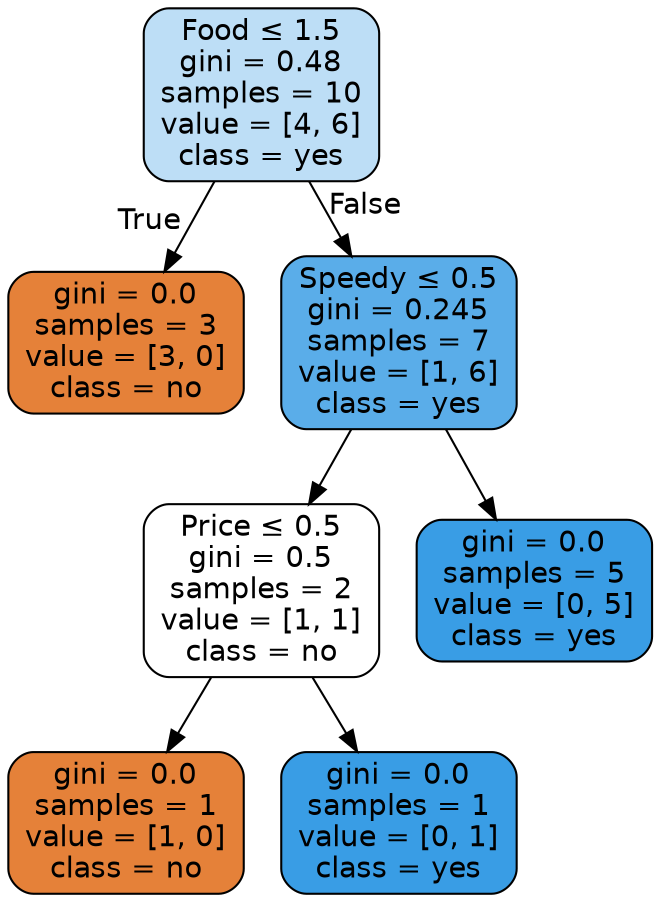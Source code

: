 digraph Tree {
node [shape=box, style="filled, rounded", color="black", fontname=helvetica] ;
edge [fontname=helvetica] ;
0 [label=<Food &le; 1.5<br/>gini = 0.48<br/>samples = 10<br/>value = [4, 6]<br/>class = yes>, fillcolor="#bddef6"] ;
1 [label=<gini = 0.0<br/>samples = 3<br/>value = [3, 0]<br/>class = no>, fillcolor="#e58139"] ;
0 -> 1 [labeldistance=2.5, labelangle=45, headlabel="True"] ;
2 [label=<Speedy &le; 0.5<br/>gini = 0.245<br/>samples = 7<br/>value = [1, 6]<br/>class = yes>, fillcolor="#5aade9"] ;
0 -> 2 [labeldistance=2.5, labelangle=-45, headlabel="False"] ;
3 [label=<Price &le; 0.5<br/>gini = 0.5<br/>samples = 2<br/>value = [1, 1]<br/>class = no>, fillcolor="#ffffff"] ;
2 -> 3 ;
4 [label=<gini = 0.0<br/>samples = 1<br/>value = [1, 0]<br/>class = no>, fillcolor="#e58139"] ;
3 -> 4 ;
5 [label=<gini = 0.0<br/>samples = 1<br/>value = [0, 1]<br/>class = yes>, fillcolor="#399de5"] ;
3 -> 5 ;
6 [label=<gini = 0.0<br/>samples = 5<br/>value = [0, 5]<br/>class = yes>, fillcolor="#399de5"] ;
2 -> 6 ;
}